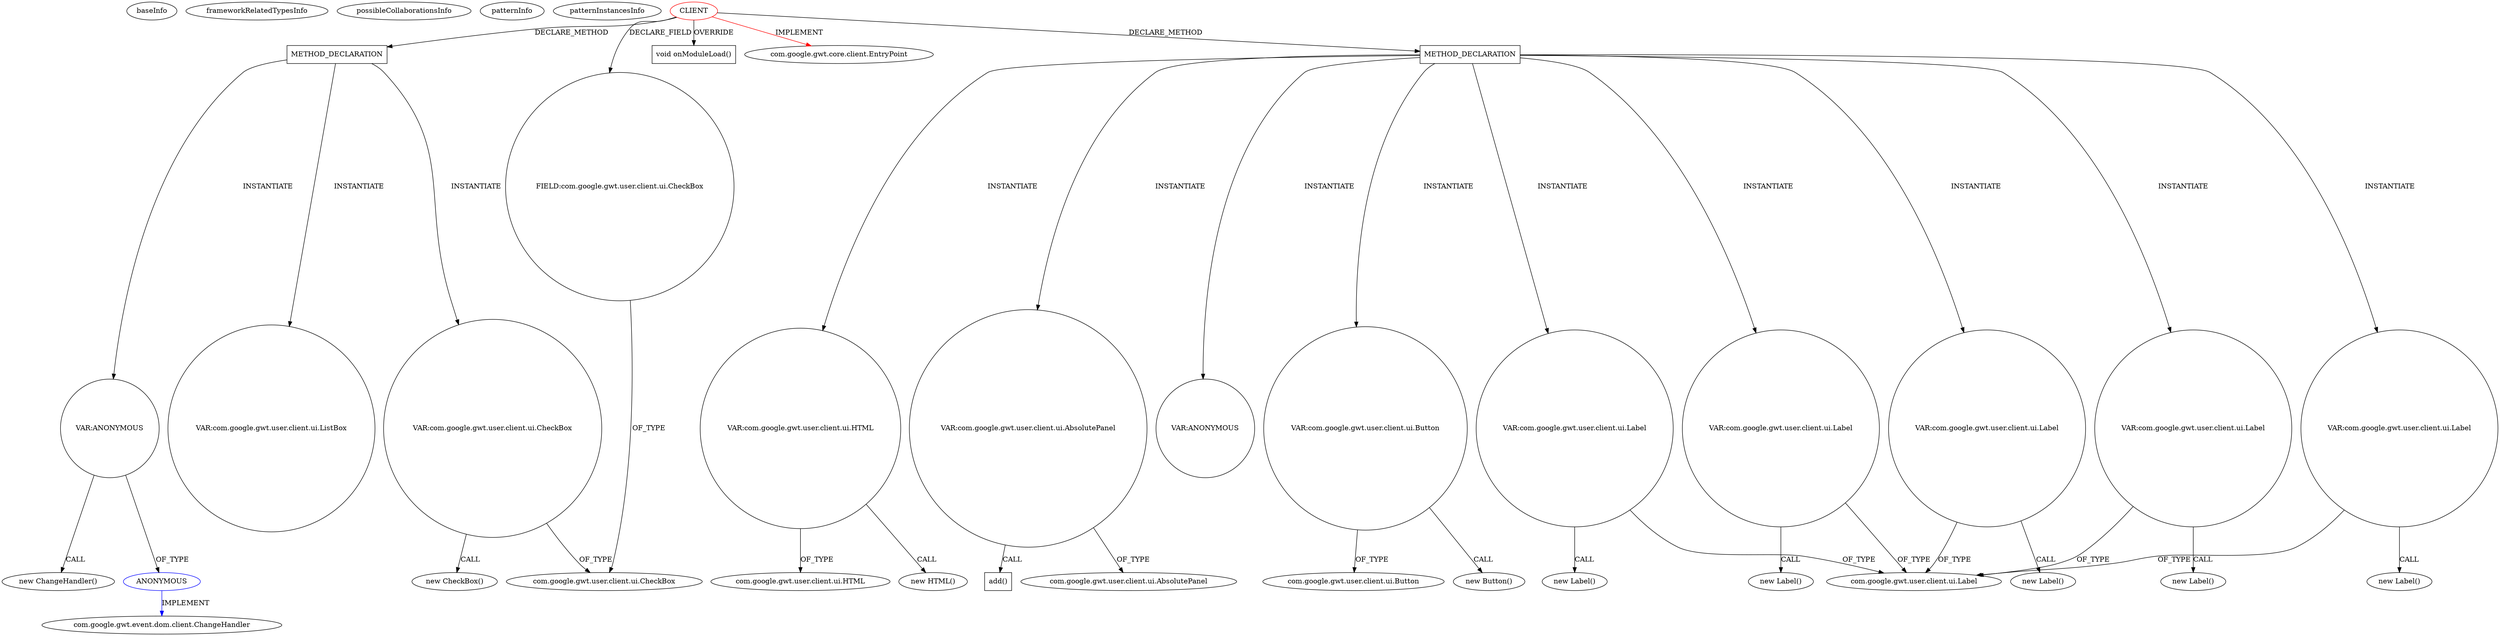 digraph {
baseInfo[graphId=939,category="pattern",isAnonymous=false,possibleRelation=true]
frameworkRelatedTypesInfo[0="com.google.gwt.core.client.EntryPoint"]
possibleCollaborationsInfo[0="939~INSTANTIATION-CLIENT_METHOD_DECLARATION-~com.google.gwt.core.client.EntryPoint ~com.google.gwt.event.dom.client.ChangeHandler ~false~true"]
patternInfo[frequency=2.0,patternRootClient=0]
patternInstancesInfo[0="spydon-esiade~/spydon-esiade/esiade-master/src/net/esiade/client/Esiade.java~Esiade~4504",1="DeannaSurma-Census~/DeannaSurma-Census/Census-master/src/com/cs4302/census/client/Census.java~Census~109"]
441[label="new CheckBox()",vertexType="CONSTRUCTOR_CALL",isFrameworkType=false]
442[label="VAR:com.google.gwt.user.client.ui.CheckBox",vertexType="VARIABLE_EXPRESION",isFrameworkType=false,shape=circle]
178[label="METHOD_DECLARATION",vertexType="CLIENT_METHOD_DECLARATION",isFrameworkType=false,shape=box]
0[label="CLIENT",vertexType="ROOT_CLIENT_CLASS_DECLARATION",isFrameworkType=false,color=red]
4[label="FIELD:com.google.gwt.user.client.ui.CheckBox",vertexType="FIELD_DECLARATION",isFrameworkType=false,shape=circle]
64[label="void onModuleLoad()",vertexType="OVERRIDING_METHOD_DECLARATION",isFrameworkType=false,shape=box]
3[label="com.google.gwt.user.client.ui.CheckBox",vertexType="FRAMEWORK_CLASS_TYPE",isFrameworkType=false]
1[label="com.google.gwt.core.client.EntryPoint",vertexType="FRAMEWORK_INTERFACE_TYPE",isFrameworkType=false]
354[label="VAR:ANONYMOUS",vertexType="VARIABLE_EXPRESION",isFrameworkType=false,shape=circle]
355[label="ANONYMOUS",vertexType="REFERENCE_ANONYMOUS_DECLARATION",isFrameworkType=false,color=blue]
353[label="new ChangeHandler()",vertexType="CONSTRUCTOR_CALL",isFrameworkType=false]
356[label="com.google.gwt.event.dom.client.ChangeHandler",vertexType="FRAMEWORK_INTERFACE_TYPE",isFrameworkType=false]
444[label="METHOD_DECLARATION",vertexType="CLIENT_METHOD_DECLARATION",isFrameworkType=false,shape=box]
595[label="VAR:com.google.gwt.user.client.ui.Label",vertexType="VARIABLE_EXPRESION",isFrameworkType=false,shape=circle]
453[label="com.google.gwt.user.client.ui.Label",vertexType="FRAMEWORK_CLASS_TYPE",isFrameworkType=false]
504[label="VAR:com.google.gwt.user.client.ui.Label",vertexType="VARIABLE_EXPRESION",isFrameworkType=false,shape=circle]
686[label="VAR:com.google.gwt.user.client.ui.Label",vertexType="VARIABLE_EXPRESION",isFrameworkType=false,shape=circle]
717[label="VAR:com.google.gwt.user.client.ui.Label",vertexType="VARIABLE_EXPRESION",isFrameworkType=false,shape=circle]
787[label="VAR:com.google.gwt.user.client.ui.Label",vertexType="VARIABLE_EXPRESION",isFrameworkType=false,shape=circle]
836[label="VAR:com.google.gwt.user.client.ui.HTML",vertexType="VARIABLE_EXPRESION",isFrameworkType=false,shape=circle]
835[label="new HTML()",vertexType="CONSTRUCTOR_CALL",isFrameworkType=false]
827[label="VAR:ANONYMOUS",vertexType="VARIABLE_EXPRESION",isFrameworkType=false,shape=circle]
716[label="new Label()",vertexType="CONSTRUCTOR_CALL",isFrameworkType=false]
594[label="new Label()",vertexType="CONSTRUCTOR_CALL",isFrameworkType=false]
786[label="new Label()",vertexType="CONSTRUCTOR_CALL",isFrameworkType=false]
503[label="new Label()",vertexType="CONSTRUCTOR_CALL",isFrameworkType=false]
685[label="new Label()",vertexType="CONSTRUCTOR_CALL",isFrameworkType=false]
636[label="VAR:com.google.gwt.user.client.ui.AbsolutePanel",vertexType="VARIABLE_EXPRESION",isFrameworkType=false,shape=circle]
447[label="com.google.gwt.user.client.ui.AbsolutePanel",vertexType="FRAMEWORK_CLASS_TYPE",isFrameworkType=false]
637[label="add()",vertexType="INSIDE_CALL",isFrameworkType=false,shape=box]
821[label="VAR:com.google.gwt.user.client.ui.Button",vertexType="VARIABLE_EXPRESION",isFrameworkType=false,shape=circle]
820[label="new Button()",vertexType="CONSTRUCTOR_CALL",isFrameworkType=false]
837[label="com.google.gwt.user.client.ui.HTML",vertexType="FRAMEWORK_CLASS_TYPE",isFrameworkType=false]
15[label="com.google.gwt.user.client.ui.Button",vertexType="FRAMEWORK_CLASS_TYPE",isFrameworkType=false]
417[label="VAR:com.google.gwt.user.client.ui.ListBox",vertexType="VARIABLE_EXPRESION",isFrameworkType=false,shape=circle]
595->594[label="CALL"]
444->836[label="INSTANTIATE"]
717->716[label="CALL"]
444->787[label="INSTANTIATE"]
442->3[label="OF_TYPE"]
178->442[label="INSTANTIATE"]
444->504[label="INSTANTIATE"]
0->1[label="IMPLEMENT",color=red]
787->786[label="CALL"]
444->717[label="INSTANTIATE"]
354->355[label="OF_TYPE"]
355->356[label="IMPLEMENT",color=blue]
0->178[label="DECLARE_METHOD"]
0->64[label="OVERRIDE"]
444->827[label="INSTANTIATE"]
717->453[label="OF_TYPE"]
636->447[label="OF_TYPE"]
686->685[label="CALL"]
787->453[label="OF_TYPE"]
0->444[label="DECLARE_METHOD"]
444->595[label="INSTANTIATE"]
636->637[label="CALL"]
821->15[label="OF_TYPE"]
178->354[label="INSTANTIATE"]
444->636[label="INSTANTIATE"]
836->837[label="OF_TYPE"]
504->503[label="CALL"]
178->417[label="INSTANTIATE"]
444->821[label="INSTANTIATE"]
4->3[label="OF_TYPE"]
821->820[label="CALL"]
0->4[label="DECLARE_FIELD"]
836->835[label="CALL"]
504->453[label="OF_TYPE"]
686->453[label="OF_TYPE"]
444->686[label="INSTANTIATE"]
442->441[label="CALL"]
595->453[label="OF_TYPE"]
354->353[label="CALL"]
}
